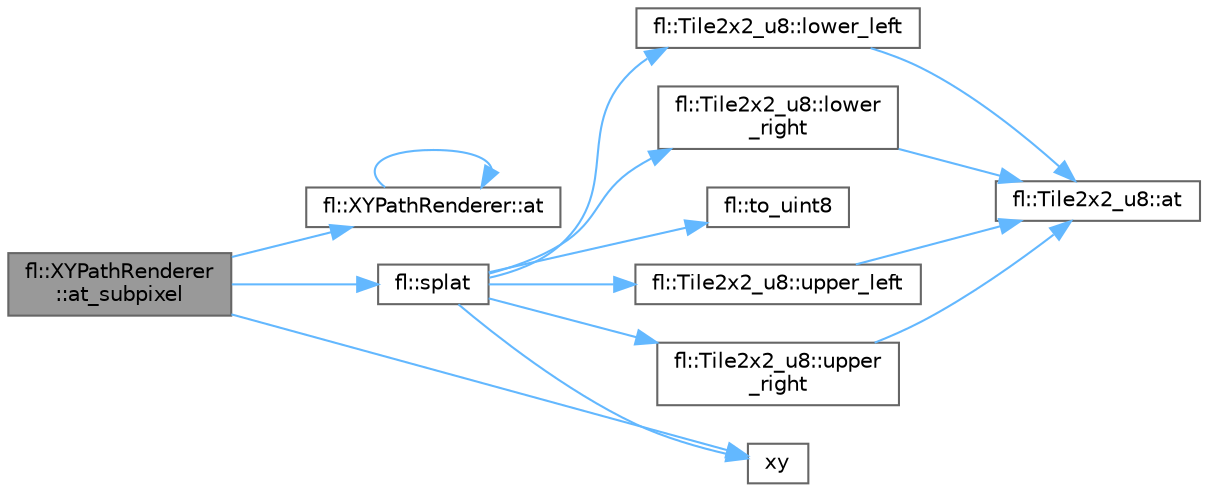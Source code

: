 digraph "fl::XYPathRenderer::at_subpixel"
{
 // INTERACTIVE_SVG=YES
 // LATEX_PDF_SIZE
  bgcolor="transparent";
  edge [fontname=Helvetica,fontsize=10,labelfontname=Helvetica,labelfontsize=10];
  node [fontname=Helvetica,fontsize=10,shape=box,height=0.2,width=0.4];
  rankdir="LR";
  Node1 [id="Node000001",label="fl::XYPathRenderer\l::at_subpixel",height=0.2,width=0.4,color="gray40", fillcolor="grey60", style="filled", fontcolor="black",tooltip=" "];
  Node1 -> Node2 [id="edge1_Node000001_Node000002",color="steelblue1",style="solid",tooltip=" "];
  Node2 [id="Node000002",label="fl::XYPathRenderer::at",height=0.2,width=0.4,color="grey40", fillcolor="white", style="filled",URL="$d2/dbc/classfl_1_1_x_y_path_renderer_aa548286fbf922c92f34f572762692f04.html#aa548286fbf922c92f34f572762692f04",tooltip=" "];
  Node2 -> Node2 [id="edge2_Node000002_Node000002",color="steelblue1",style="solid",tooltip=" "];
  Node1 -> Node3 [id="edge3_Node000001_Node000003",color="steelblue1",style="solid",tooltip=" "];
  Node3 [id="Node000003",label="fl::splat",height=0.2,width=0.4,color="grey40", fillcolor="white", style="filled",URL="$d4/d36/namespacefl_a5fdbb3ce6ffb23366c26c68bd64f2bd0.html#a5fdbb3ce6ffb23366c26c68bd64f2bd0",tooltip="\"Splat\" as in \"splat pixel rendering\" takes a pixel value in float x,y coordinates and \"splats\" it in..."];
  Node3 -> Node4 [id="edge4_Node000003_Node000004",color="steelblue1",style="solid",tooltip=" "];
  Node4 [id="Node000004",label="fl::Tile2x2_u8::lower_left",height=0.2,width=0.4,color="grey40", fillcolor="white", style="filled",URL="$d0/d2b/classfl_1_1_tile2x2__u8_ac702dd2886181d641cc3fa3362dae227.html#ac702dd2886181d641cc3fa3362dae227",tooltip=" "];
  Node4 -> Node5 [id="edge5_Node000004_Node000005",color="steelblue1",style="solid",tooltip=" "];
  Node5 [id="Node000005",label="fl::Tile2x2_u8::at",height=0.2,width=0.4,color="grey40", fillcolor="white", style="filled",URL="$d0/d2b/classfl_1_1_tile2x2__u8_a53d97221d08a4fc65b1a9bc28a908efd.html#a53d97221d08a4fc65b1a9bc28a908efd",tooltip=" "];
  Node3 -> Node6 [id="edge6_Node000003_Node000006",color="steelblue1",style="solid",tooltip=" "];
  Node6 [id="Node000006",label="fl::Tile2x2_u8::lower\l_right",height=0.2,width=0.4,color="grey40", fillcolor="white", style="filled",URL="$d0/d2b/classfl_1_1_tile2x2__u8_aa33fbcaa4189e67d6329df9e016f57ce.html#aa33fbcaa4189e67d6329df9e016f57ce",tooltip=" "];
  Node6 -> Node5 [id="edge7_Node000006_Node000005",color="steelblue1",style="solid",tooltip=" "];
  Node3 -> Node7 [id="edge8_Node000003_Node000007",color="steelblue1",style="solid",tooltip=" "];
  Node7 [id="Node000007",label="fl::to_uint8",height=0.2,width=0.4,color="grey40", fillcolor="white", style="filled",URL="$d4/d36/namespacefl_aed8e8c82ca09d380cdf3858b196df31c.html#aed8e8c82ca09d380cdf3858b196df31c",tooltip=" "];
  Node3 -> Node8 [id="edge9_Node000003_Node000008",color="steelblue1",style="solid",tooltip=" "];
  Node8 [id="Node000008",label="fl::Tile2x2_u8::upper_left",height=0.2,width=0.4,color="grey40", fillcolor="white", style="filled",URL="$d0/d2b/classfl_1_1_tile2x2__u8_ac78c461b4a4fc3a28d9fd8c7209a4b4e.html#ac78c461b4a4fc3a28d9fd8c7209a4b4e",tooltip=" "];
  Node8 -> Node5 [id="edge10_Node000008_Node000005",color="steelblue1",style="solid",tooltip=" "];
  Node3 -> Node9 [id="edge11_Node000003_Node000009",color="steelblue1",style="solid",tooltip=" "];
  Node9 [id="Node000009",label="fl::Tile2x2_u8::upper\l_right",height=0.2,width=0.4,color="grey40", fillcolor="white", style="filled",URL="$d0/d2b/classfl_1_1_tile2x2__u8_ac031a44c6913c3a9f425716641aa57c5.html#ac031a44c6913c3a9f425716641aa57c5",tooltip=" "];
  Node9 -> Node5 [id="edge12_Node000009_Node000005",color="steelblue1",style="solid",tooltip=" "];
  Node3 -> Node10 [id="edge13_Node000003_Node000010",color="steelblue1",style="solid",tooltip=" "];
  Node10 [id="Node000010",label="xy",height=0.2,width=0.4,color="grey40", fillcolor="white", style="filled",URL="$de/d2f/_p_j_r_c_spectrum_analyzer_8h_a310eea447890e3471c6b27fd79dc94fc.html#a310eea447890e3471c6b27fd79dc94fc",tooltip=" "];
  Node1 -> Node10 [id="edge14_Node000001_Node000010",color="steelblue1",style="solid",tooltip=" "];
}
